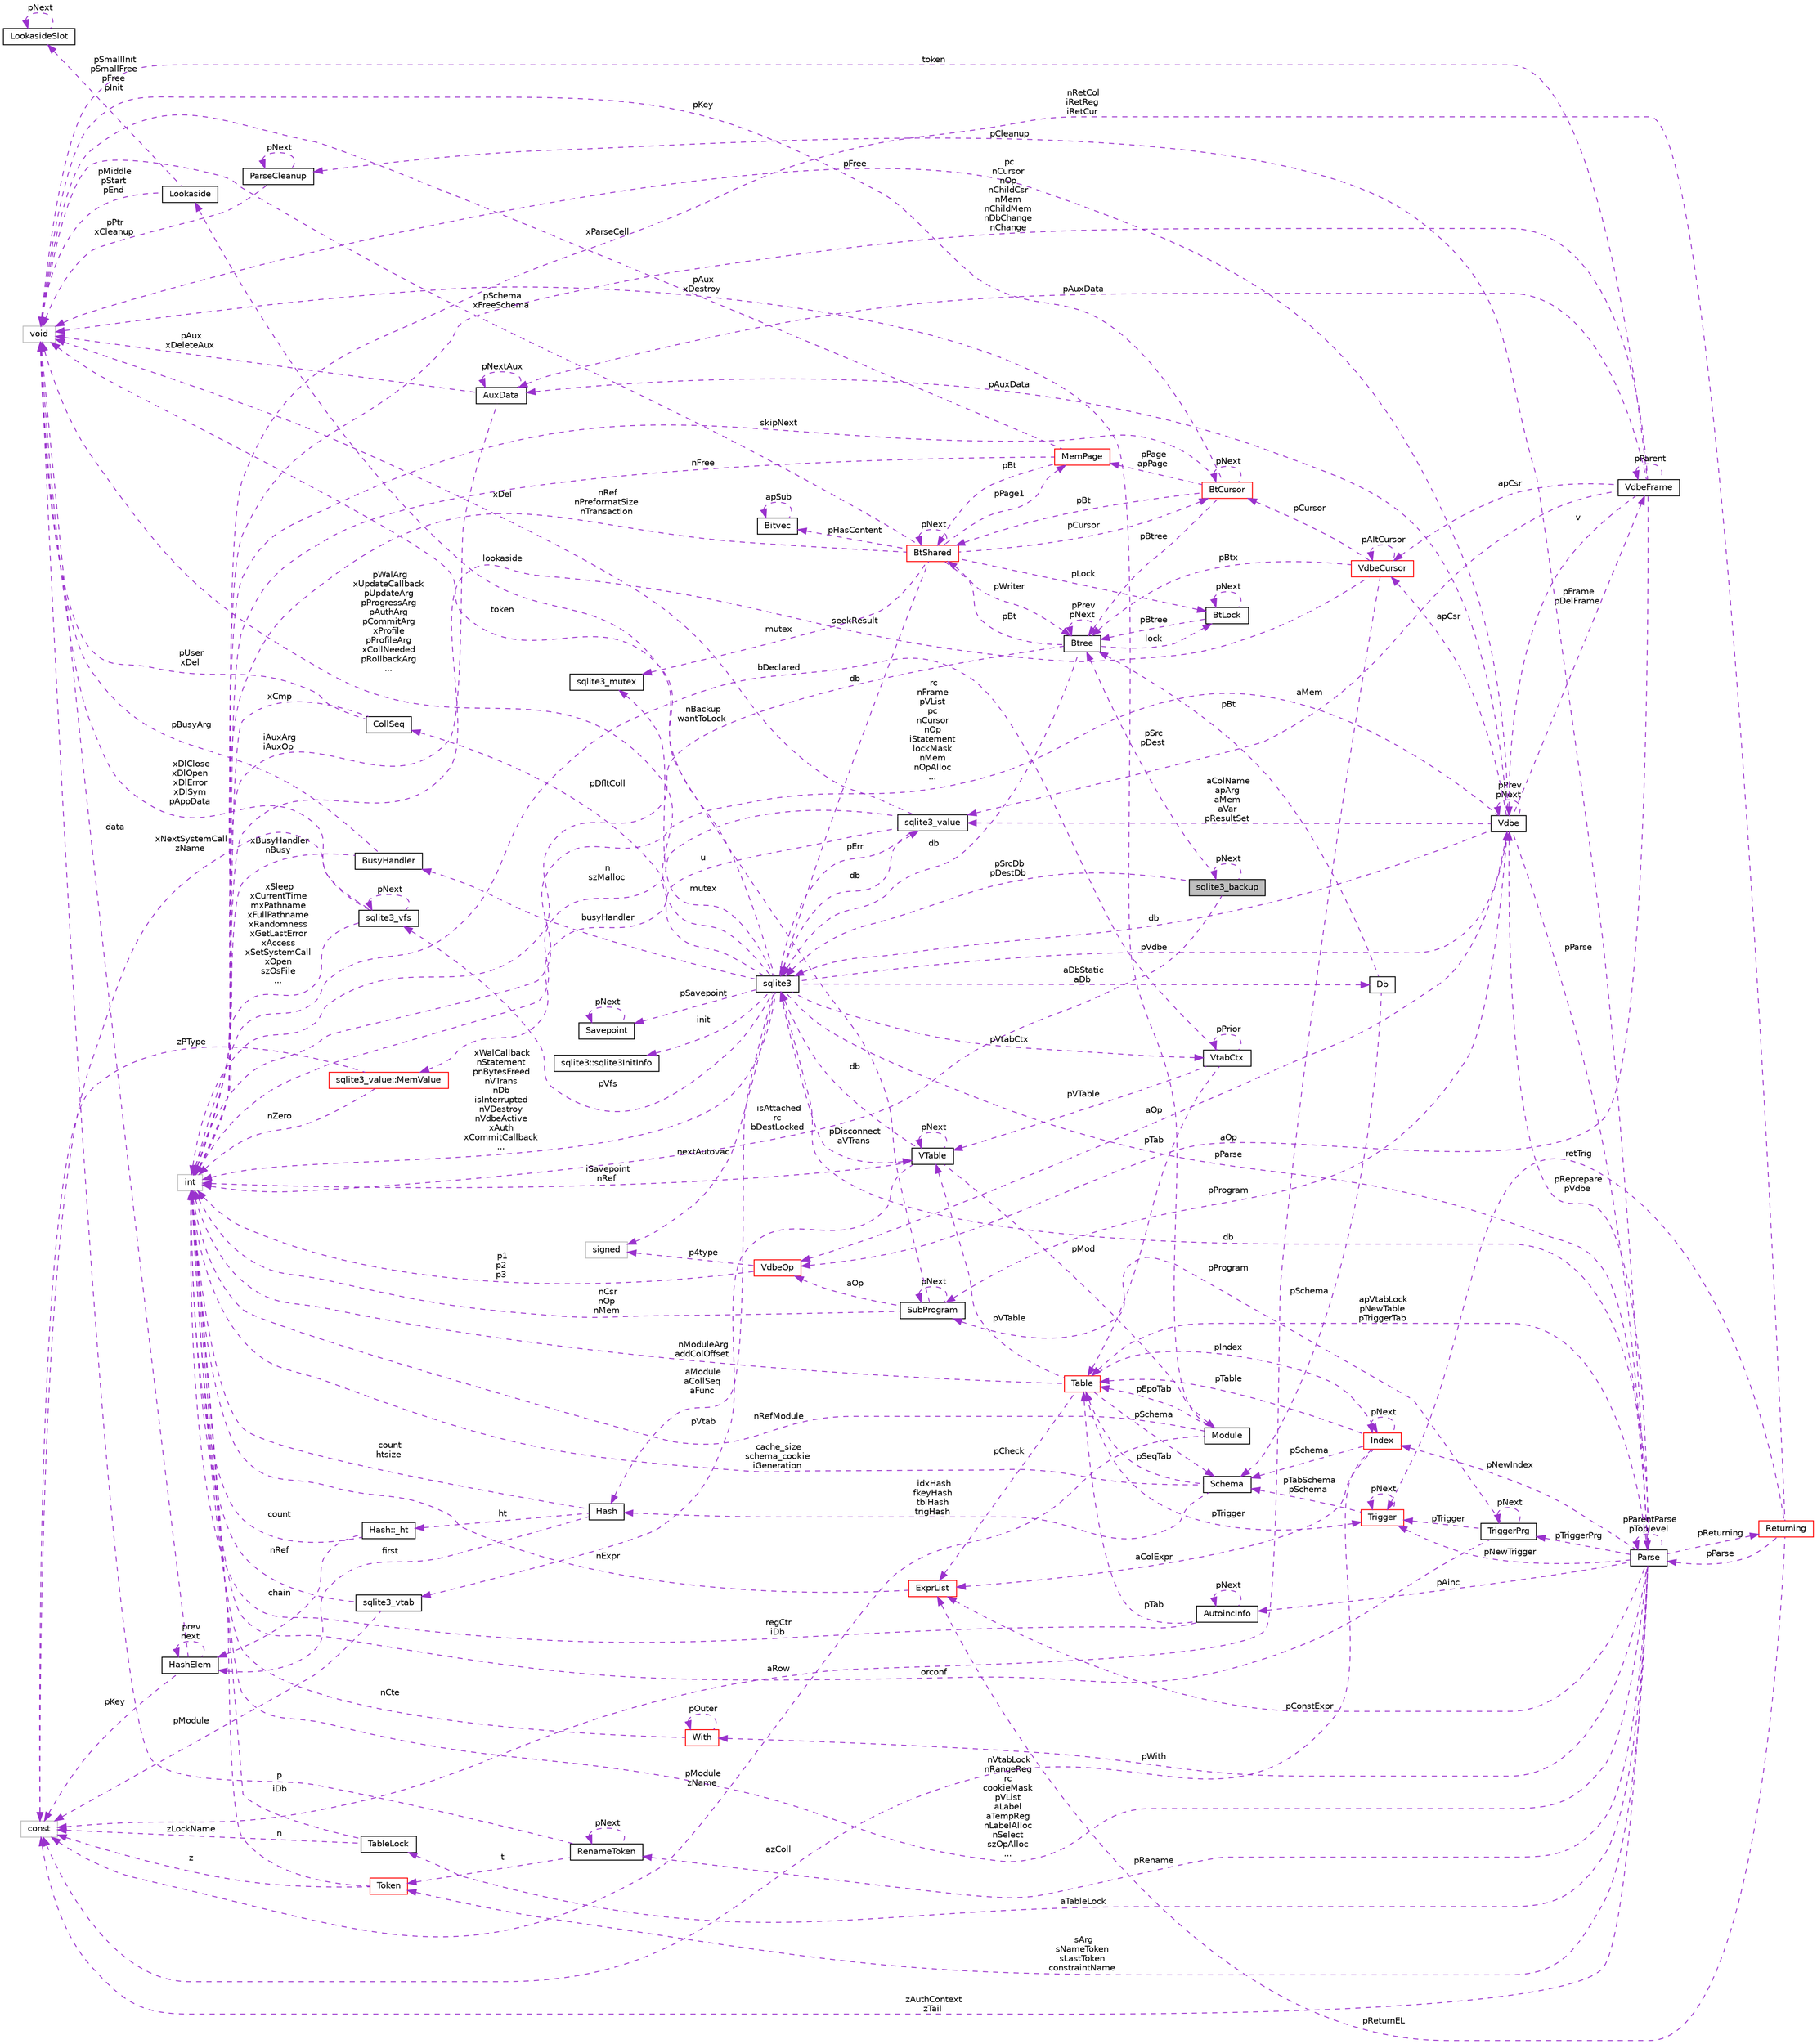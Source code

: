 digraph "sqlite3_backup"
{
 // LATEX_PDF_SIZE
  edge [fontname="Helvetica",fontsize="10",labelfontname="Helvetica",labelfontsize="10"];
  node [fontname="Helvetica",fontsize="10",shape=record];
  rankdir="LR";
  Node1 [label="sqlite3_backup",height=0.2,width=0.4,color="black", fillcolor="grey75", style="filled", fontcolor="black",tooltip=" "];
  Node1 -> Node1 [dir="back",color="darkorchid3",fontsize="10",style="dashed",label=" pNext" ,fontname="Helvetica"];
  Node2 -> Node1 [dir="back",color="darkorchid3",fontsize="10",style="dashed",label=" pSrcDb\npDestDb" ,fontname="Helvetica"];
  Node2 [label="sqlite3",height=0.2,width=0.4,color="black", fillcolor="white", style="filled",URL="$structsqlite3.html",tooltip=" "];
  Node3 -> Node2 [dir="back",color="darkorchid3",fontsize="10",style="dashed",label=" pVdbe" ,fontname="Helvetica"];
  Node3 [label="Vdbe",height=0.2,width=0.4,color="black", fillcolor="white", style="filled",URL="$structVdbe.html",tooltip=" "];
  Node3 -> Node3 [dir="back",color="darkorchid3",fontsize="10",style="dashed",label=" pPrev\npNext" ,fontname="Helvetica"];
  Node2 -> Node3 [dir="back",color="darkorchid3",fontsize="10",style="dashed",label=" db" ,fontname="Helvetica"];
  Node4 -> Node3 [dir="back",color="darkorchid3",fontsize="10",style="dashed",label=" pFree" ,fontname="Helvetica"];
  Node4 [label="void",height=0.2,width=0.4,color="grey75", fillcolor="white", style="filled",tooltip=" "];
  Node5 -> Node3 [dir="back",color="darkorchid3",fontsize="10",style="dashed",label=" aColName\napArg\naMem\naVar\npResultSet" ,fontname="Helvetica"];
  Node5 [label="sqlite3_value",height=0.2,width=0.4,color="black", fillcolor="white", style="filled",URL="$structsqlite3__value.html",tooltip=" "];
  Node2 -> Node5 [dir="back",color="darkorchid3",fontsize="10",style="dashed",label=" db" ,fontname="Helvetica"];
  Node4 -> Node5 [dir="back",color="darkorchid3",fontsize="10",style="dashed",label=" xDel" ,fontname="Helvetica"];
  Node6 -> Node5 [dir="back",color="darkorchid3",fontsize="10",style="dashed",label=" u" ,fontname="Helvetica"];
  Node6 [label="sqlite3_value::MemValue",height=0.2,width=0.4,color="red", fillcolor="white", style="filled",URL="$unionsqlite3__value_1_1MemValue.html",tooltip=" "];
  Node7 -> Node6 [dir="back",color="darkorchid3",fontsize="10",style="dashed",label=" nZero" ,fontname="Helvetica"];
  Node7 [label="int",height=0.2,width=0.4,color="grey75", fillcolor="white", style="filled",tooltip=" "];
  Node8 -> Node6 [dir="back",color="darkorchid3",fontsize="10",style="dashed",label=" zPType" ,fontname="Helvetica"];
  Node8 [label="const",height=0.2,width=0.4,color="grey75", fillcolor="white", style="filled",tooltip=" "];
  Node7 -> Node5 [dir="back",color="darkorchid3",fontsize="10",style="dashed",label=" n\nszMalloc" ,fontname="Helvetica"];
  Node11 -> Node3 [dir="back",color="darkorchid3",fontsize="10",style="dashed",label=" pFrame\npDelFrame" ,fontname="Helvetica"];
  Node11 [label="VdbeFrame",height=0.2,width=0.4,color="black", fillcolor="white", style="filled",URL="$structVdbeFrame.html",tooltip=" "];
  Node3 -> Node11 [dir="back",color="darkorchid3",fontsize="10",style="dashed",label=" v" ,fontname="Helvetica"];
  Node4 -> Node11 [dir="back",color="darkorchid3",fontsize="10",style="dashed",label=" token" ,fontname="Helvetica"];
  Node5 -> Node11 [dir="back",color="darkorchid3",fontsize="10",style="dashed",label=" aMem" ,fontname="Helvetica"];
  Node11 -> Node11 [dir="back",color="darkorchid3",fontsize="10",style="dashed",label=" pParent" ,fontname="Helvetica"];
  Node7 -> Node11 [dir="back",color="darkorchid3",fontsize="10",style="dashed",label=" pc\nnCursor\nnOp\nnChildCsr\nnMem\nnChildMem\nnDbChange\nnChange" ,fontname="Helvetica"];
  Node12 -> Node11 [dir="back",color="darkorchid3",fontsize="10",style="dashed",label=" pAuxData" ,fontname="Helvetica"];
  Node12 [label="AuxData",height=0.2,width=0.4,color="black", fillcolor="white", style="filled",URL="$structAuxData.html",tooltip=" "];
  Node4 -> Node12 [dir="back",color="darkorchid3",fontsize="10",style="dashed",label=" pAux\nxDeleteAux" ,fontname="Helvetica"];
  Node7 -> Node12 [dir="back",color="darkorchid3",fontsize="10",style="dashed",label=" iAuxArg\niAuxOp" ,fontname="Helvetica"];
  Node12 -> Node12 [dir="back",color="darkorchid3",fontsize="10",style="dashed",label=" pNextAux" ,fontname="Helvetica"];
  Node13 -> Node11 [dir="back",color="darkorchid3",fontsize="10",style="dashed",label=" apCsr" ,fontname="Helvetica"];
  Node13 [label="VdbeCursor",height=0.2,width=0.4,color="red", fillcolor="white", style="filled",URL="$structVdbeCursor.html",tooltip=" "];
  Node14 -> Node13 [dir="back",color="darkorchid3",fontsize="10",style="dashed",label=" pCursor" ,fontname="Helvetica"];
  Node14 [label="BtCursor",height=0.2,width=0.4,color="red", fillcolor="white", style="filled",URL="$structBtCursor.html",tooltip=" "];
  Node14 -> Node14 [dir="back",color="darkorchid3",fontsize="10",style="dashed",label=" pNext" ,fontname="Helvetica"];
  Node16 -> Node14 [dir="back",color="darkorchid3",fontsize="10",style="dashed",label=" pBt" ,fontname="Helvetica"];
  Node16 [label="BtShared",height=0.2,width=0.4,color="red", fillcolor="white", style="filled",URL="$structBtShared.html",tooltip=" "];
  Node14 -> Node16 [dir="back",color="darkorchid3",fontsize="10",style="dashed",label=" pCursor" ,fontname="Helvetica"];
  Node16 -> Node16 [dir="back",color="darkorchid3",fontsize="10",style="dashed",label=" pNext" ,fontname="Helvetica"];
  Node2 -> Node16 [dir="back",color="darkorchid3",fontsize="10",style="dashed",label=" db" ,fontname="Helvetica"];
  Node17 -> Node16 [dir="back",color="darkorchid3",fontsize="10",style="dashed",label=" pHasContent" ,fontname="Helvetica"];
  Node17 [label="Bitvec",height=0.2,width=0.4,color="black", fillcolor="white", style="filled",URL="$structBitvec.html",tooltip=" "];
  Node17 -> Node17 [dir="back",color="darkorchid3",fontsize="10",style="dashed",label=" apSub" ,fontname="Helvetica"];
  Node4 -> Node16 [dir="back",color="darkorchid3",fontsize="10",style="dashed",label=" pSchema\nxFreeSchema" ,fontname="Helvetica"];
  Node18 -> Node16 [dir="back",color="darkorchid3",fontsize="10",style="dashed",label=" mutex" ,fontname="Helvetica"];
  Node18 [label="sqlite3_mutex",height=0.2,width=0.4,color="black", fillcolor="white", style="filled",URL="$structsqlite3__mutex.html",tooltip=" "];
  Node19 -> Node16 [dir="back",color="darkorchid3",fontsize="10",style="dashed",label=" pLock" ,fontname="Helvetica"];
  Node19 [label="BtLock",height=0.2,width=0.4,color="black", fillcolor="white", style="filled",URL="$structBtLock.html",tooltip=" "];
  Node19 -> Node19 [dir="back",color="darkorchid3",fontsize="10",style="dashed",label=" pNext" ,fontname="Helvetica"];
  Node20 -> Node19 [dir="back",color="darkorchid3",fontsize="10",style="dashed",label=" pBtree" ,fontname="Helvetica"];
  Node20 [label="Btree",height=0.2,width=0.4,color="black", fillcolor="white", style="filled",URL="$structBtree.html",tooltip=" "];
  Node16 -> Node20 [dir="back",color="darkorchid3",fontsize="10",style="dashed",label=" pBt" ,fontname="Helvetica"];
  Node2 -> Node20 [dir="back",color="darkorchid3",fontsize="10",style="dashed",label=" db" ,fontname="Helvetica"];
  Node19 -> Node20 [dir="back",color="darkorchid3",fontsize="10",style="dashed",label=" lock" ,fontname="Helvetica"];
  Node7 -> Node20 [dir="back",color="darkorchid3",fontsize="10",style="dashed",label=" nBackup\nwantToLock" ,fontname="Helvetica"];
  Node20 -> Node20 [dir="back",color="darkorchid3",fontsize="10",style="dashed",label=" pPrev\npNext" ,fontname="Helvetica"];
  Node21 -> Node16 [dir="back",color="darkorchid3",fontsize="10",style="dashed",label=" pPage1" ,fontname="Helvetica"];
  Node21 [label="MemPage",height=0.2,width=0.4,color="red", fillcolor="white", style="filled",URL="$structMemPage.html",tooltip=" "];
  Node16 -> Node21 [dir="back",color="darkorchid3",fontsize="10",style="dashed",label=" pBt" ,fontname="Helvetica"];
  Node4 -> Node21 [dir="back",color="darkorchid3",fontsize="10",style="dashed",label=" xParseCell" ,fontname="Helvetica"];
  Node7 -> Node21 [dir="back",color="darkorchid3",fontsize="10",style="dashed",label=" nFree" ,fontname="Helvetica"];
  Node7 -> Node16 [dir="back",color="darkorchid3",fontsize="10",style="dashed",label=" nRef\nnPreformatSize\nnTransaction" ,fontname="Helvetica"];
  Node20 -> Node16 [dir="back",color="darkorchid3",fontsize="10",style="dashed",label=" pWriter" ,fontname="Helvetica"];
  Node4 -> Node14 [dir="back",color="darkorchid3",fontsize="10",style="dashed",label=" pKey" ,fontname="Helvetica"];
  Node21 -> Node14 [dir="back",color="darkorchid3",fontsize="10",style="dashed",label=" pPage\napPage" ,fontname="Helvetica"];
  Node7 -> Node14 [dir="back",color="darkorchid3",fontsize="10",style="dashed",label=" skipNext" ,fontname="Helvetica"];
  Node20 -> Node14 [dir="back",color="darkorchid3",fontsize="10",style="dashed",label=" pBtree" ,fontname="Helvetica"];
  Node7 -> Node13 [dir="back",color="darkorchid3",fontsize="10",style="dashed",label=" seekResult" ,fontname="Helvetica"];
  Node13 -> Node13 [dir="back",color="darkorchid3",fontsize="10",style="dashed",label=" pAltCursor" ,fontname="Helvetica"];
  Node20 -> Node13 [dir="back",color="darkorchid3",fontsize="10",style="dashed",label=" pBtx" ,fontname="Helvetica"];
  Node8 -> Node13 [dir="back",color="darkorchid3",fontsize="10",style="dashed",label=" aRow" ,fontname="Helvetica"];
  Node45 -> Node11 [dir="back",color="darkorchid3",fontsize="10",style="dashed",label=" aOp" ,fontname="Helvetica"];
  Node45 [label="VdbeOp",height=0.2,width=0.4,color="red", fillcolor="white", style="filled",URL="$structVdbeOp.html",tooltip=" "];
  Node7 -> Node45 [dir="back",color="darkorchid3",fontsize="10",style="dashed",label=" p1\np2\np3" ,fontname="Helvetica"];
  Node78 -> Node45 [dir="back",color="darkorchid3",fontsize="10",style="dashed",label=" p4type" ,fontname="Helvetica"];
  Node78 [label="signed",height=0.2,width=0.4,color="grey75", fillcolor="white", style="filled",tooltip=" "];
  Node7 -> Node3 [dir="back",color="darkorchid3",fontsize="10",style="dashed",label=" rc\nnFrame\npVList\npc\nnCursor\nnOp\niStatement\nlockMask\nnMem\nnOpAlloc\n..." ,fontname="Helvetica"];
  Node12 -> Node3 [dir="back",color="darkorchid3",fontsize="10",style="dashed",label=" pAuxData" ,fontname="Helvetica"];
  Node76 -> Node3 [dir="back",color="darkorchid3",fontsize="10",style="dashed",label=" pProgram" ,fontname="Helvetica"];
  Node76 [label="SubProgram",height=0.2,width=0.4,color="black", fillcolor="white", style="filled",URL="$structSubProgram.html",tooltip=" "];
  Node4 -> Node76 [dir="back",color="darkorchid3",fontsize="10",style="dashed",label=" token" ,fontname="Helvetica"];
  Node7 -> Node76 [dir="back",color="darkorchid3",fontsize="10",style="dashed",label=" nCsr\nnOp\nnMem" ,fontname="Helvetica"];
  Node76 -> Node76 [dir="back",color="darkorchid3",fontsize="10",style="dashed",label=" pNext" ,fontname="Helvetica"];
  Node45 -> Node76 [dir="back",color="darkorchid3",fontsize="10",style="dashed",label=" aOp" ,fontname="Helvetica"];
  Node13 -> Node3 [dir="back",color="darkorchid3",fontsize="10",style="dashed",label=" apCsr" ,fontname="Helvetica"];
  Node79 -> Node3 [dir="back",color="darkorchid3",fontsize="10",style="dashed",label=" pParse" ,fontname="Helvetica"];
  Node79 [label="Parse",height=0.2,width=0.4,color="black", fillcolor="white", style="filled",URL="$structParse.html",tooltip=" "];
  Node3 -> Node79 [dir="back",color="darkorchid3",fontsize="10",style="dashed",label=" pReprepare\npVdbe" ,fontname="Helvetica"];
  Node2 -> Node79 [dir="back",color="darkorchid3",fontsize="10",style="dashed",label=" db" ,fontname="Helvetica"];
  Node80 -> Node79 [dir="back",color="darkorchid3",fontsize="10",style="dashed",label=" pCleanup" ,fontname="Helvetica"];
  Node80 [label="ParseCleanup",height=0.2,width=0.4,color="black", fillcolor="white", style="filled",URL="$structParseCleanup.html",tooltip=" "];
  Node80 -> Node80 [dir="back",color="darkorchid3",fontsize="10",style="dashed",label=" pNext" ,fontname="Helvetica"];
  Node4 -> Node80 [dir="back",color="darkorchid3",fontsize="10",style="dashed",label=" pPtr\nxCleanup" ,fontname="Helvetica"];
  Node81 -> Node79 [dir="back",color="darkorchid3",fontsize="10",style="dashed",label=" aTableLock" ,fontname="Helvetica"];
  Node81 [label="TableLock",height=0.2,width=0.4,color="black", fillcolor="white", style="filled",URL="$structTableLock.html",tooltip=" "];
  Node7 -> Node81 [dir="back",color="darkorchid3",fontsize="10",style="dashed",label=" iDb" ,fontname="Helvetica"];
  Node8 -> Node81 [dir="back",color="darkorchid3",fontsize="10",style="dashed",label=" zLockName" ,fontname="Helvetica"];
  Node82 -> Node79 [dir="back",color="darkorchid3",fontsize="10",style="dashed",label=" sArg\nsNameToken\nsLastToken\nconstraintName" ,fontname="Helvetica"];
  Node82 [label="Token",height=0.2,width=0.4,color="red", fillcolor="white", style="filled",URL="$classToken.html",tooltip=" "];
  Node7 -> Node82 [dir="back",color="darkorchid3",fontsize="10",style="dashed",label=" n" ,fontname="Helvetica"];
  Node8 -> Node82 [dir="back",color="darkorchid3",fontsize="10",style="dashed",label=" z" ,fontname="Helvetica"];
  Node62 -> Node79 [dir="back",color="darkorchid3",fontsize="10",style="dashed",label=" pWith" ,fontname="Helvetica"];
  Node62 [label="With",height=0.2,width=0.4,color="red", fillcolor="white", style="filled",URL="$structWith.html",tooltip=" "];
  Node62 -> Node62 [dir="back",color="darkorchid3",fontsize="10",style="dashed",label=" pOuter" ,fontname="Helvetica"];
  Node7 -> Node62 [dir="back",color="darkorchid3",fontsize="10",style="dashed",label=" nCte" ,fontname="Helvetica"];
  Node7 -> Node79 [dir="back",color="darkorchid3",fontsize="10",style="dashed",label=" nVtabLock\nnRangeReg\nrc\ncookieMask\npVList\naLabel\naTempReg\nnLabelAlloc\nnSelect\nszOpAlloc\n..." ,fontname="Helvetica"];
  Node49 -> Node79 [dir="back",color="darkorchid3",fontsize="10",style="dashed",label=" apVtabLock\npNewTable\npTriggerTab" ,fontname="Helvetica"];
  Node49 [label="Table",height=0.2,width=0.4,color="red", fillcolor="white", style="filled",URL="$structTable.html",tooltip=" "];
  Node50 -> Node49 [dir="back",color="darkorchid3",fontsize="10",style="dashed",label=" pSchema" ,fontname="Helvetica"];
  Node50 [label="Schema",height=0.2,width=0.4,color="black", fillcolor="white", style="filled",URL="$structSchema.html",tooltip=" "];
  Node7 -> Node50 [dir="back",color="darkorchid3",fontsize="10",style="dashed",label=" cache_size\nschema_cookie\niGeneration" ,fontname="Helvetica"];
  Node49 -> Node50 [dir="back",color="darkorchid3",fontsize="10",style="dashed",label=" pSeqTab" ,fontname="Helvetica"];
  Node51 -> Node50 [dir="back",color="darkorchid3",fontsize="10",style="dashed",label=" idxHash\nfkeyHash\ntblHash\ntrigHash" ,fontname="Helvetica"];
  Node51 [label="Hash",height=0.2,width=0.4,color="black", fillcolor="white", style="filled",URL="$structHash.html",tooltip=" "];
  Node52 -> Node51 [dir="back",color="darkorchid3",fontsize="10",style="dashed",label=" ht" ,fontname="Helvetica"];
  Node52 [label="Hash::_ht",height=0.2,width=0.4,color="black", fillcolor="white", style="filled",URL="$structHash_1_1__ht.html",tooltip=" "];
  Node7 -> Node52 [dir="back",color="darkorchid3",fontsize="10",style="dashed",label=" count" ,fontname="Helvetica"];
  Node53 -> Node52 [dir="back",color="darkorchid3",fontsize="10",style="dashed",label=" chain" ,fontname="Helvetica"];
  Node53 [label="HashElem",height=0.2,width=0.4,color="black", fillcolor="white", style="filled",URL="$structHashElem.html",tooltip=" "];
  Node4 -> Node53 [dir="back",color="darkorchid3",fontsize="10",style="dashed",label=" data" ,fontname="Helvetica"];
  Node53 -> Node53 [dir="back",color="darkorchid3",fontsize="10",style="dashed",label=" prev\nnext" ,fontname="Helvetica"];
  Node8 -> Node53 [dir="back",color="darkorchid3",fontsize="10",style="dashed",label=" pKey" ,fontname="Helvetica"];
  Node7 -> Node51 [dir="back",color="darkorchid3",fontsize="10",style="dashed",label=" count\nhtsize" ,fontname="Helvetica"];
  Node53 -> Node51 [dir="back",color="darkorchid3",fontsize="10",style="dashed",label=" first" ,fontname="Helvetica"];
  Node47 -> Node49 [dir="back",color="darkorchid3",fontsize="10",style="dashed",label=" pVTable" ,fontname="Helvetica"];
  Node47 [label="VTable",height=0.2,width=0.4,color="black", fillcolor="white", style="filled",URL="$structVTable.html",tooltip=" "];
  Node2 -> Node47 [dir="back",color="darkorchid3",fontsize="10",style="dashed",label=" db" ,fontname="Helvetica"];
  Node47 -> Node47 [dir="back",color="darkorchid3",fontsize="10",style="dashed",label=" pNext" ,fontname="Helvetica"];
  Node7 -> Node47 [dir="back",color="darkorchid3",fontsize="10",style="dashed",label=" iSavepoint\nnRef" ,fontname="Helvetica"];
  Node48 -> Node47 [dir="back",color="darkorchid3",fontsize="10",style="dashed",label=" pMod" ,fontname="Helvetica"];
  Node48 [label="Module",height=0.2,width=0.4,color="black", fillcolor="white", style="filled",URL="$structModule.html",tooltip=" "];
  Node4 -> Node48 [dir="back",color="darkorchid3",fontsize="10",style="dashed",label=" pAux\nxDestroy" ,fontname="Helvetica"];
  Node7 -> Node48 [dir="back",color="darkorchid3",fontsize="10",style="dashed",label=" nRefModule" ,fontname="Helvetica"];
  Node49 -> Node48 [dir="back",color="darkorchid3",fontsize="10",style="dashed",label=" pEpoTab" ,fontname="Helvetica"];
  Node8 -> Node48 [dir="back",color="darkorchid3",fontsize="10",style="dashed",label=" pModule\nzName" ,fontname="Helvetica"];
  Node34 -> Node47 [dir="back",color="darkorchid3",fontsize="10",style="dashed",label=" pVtab" ,fontname="Helvetica"];
  Node34 [label="sqlite3_vtab",height=0.2,width=0.4,color="black", fillcolor="white", style="filled",URL="$structsqlite3__vtab.html",tooltip=" "];
  Node7 -> Node34 [dir="back",color="darkorchid3",fontsize="10",style="dashed",label=" nRef" ,fontname="Helvetica"];
  Node8 -> Node34 [dir="back",color="darkorchid3",fontsize="10",style="dashed",label=" pModule" ,fontname="Helvetica"];
  Node7 -> Node49 [dir="back",color="darkorchid3",fontsize="10",style="dashed",label=" nModuleArg\naddColOffset" ,fontname="Helvetica"];
  Node73 -> Node49 [dir="back",color="darkorchid3",fontsize="10",style="dashed",label=" pTrigger" ,fontname="Helvetica"];
  Node73 [label="Trigger",height=0.2,width=0.4,color="red", fillcolor="white", style="filled",URL="$structTrigger.html",tooltip=" "];
  Node50 -> Node73 [dir="back",color="darkorchid3",fontsize="10",style="dashed",label=" pTabSchema\npSchema" ,fontname="Helvetica"];
  Node73 -> Node73 [dir="back",color="darkorchid3",fontsize="10",style="dashed",label=" pNext" ,fontname="Helvetica"];
  Node59 -> Node49 [dir="back",color="darkorchid3",fontsize="10",style="dashed",label=" pCheck" ,fontname="Helvetica"];
  Node59 [label="ExprList",height=0.2,width=0.4,color="red", fillcolor="white", style="filled",URL="$structExprList.html",tooltip=" "];
  Node7 -> Node59 [dir="back",color="darkorchid3",fontsize="10",style="dashed",label=" nExpr" ,fontname="Helvetica"];
  Node69 -> Node49 [dir="back",color="darkorchid3",fontsize="10",style="dashed",label=" pIndex" ,fontname="Helvetica"];
  Node69 [label="Index",height=0.2,width=0.4,color="red", fillcolor="white", style="filled",URL="$structIndex.html",tooltip=" "];
  Node50 -> Node69 [dir="back",color="darkorchid3",fontsize="10",style="dashed",label=" pSchema" ,fontname="Helvetica"];
  Node49 -> Node69 [dir="back",color="darkorchid3",fontsize="10",style="dashed",label=" pTable" ,fontname="Helvetica"];
  Node59 -> Node69 [dir="back",color="darkorchid3",fontsize="10",style="dashed",label=" aColExpr" ,fontname="Helvetica"];
  Node8 -> Node69 [dir="back",color="darkorchid3",fontsize="10",style="dashed",label=" azColl" ,fontname="Helvetica"];
  Node69 -> Node69 [dir="back",color="darkorchid3",fontsize="10",style="dashed",label=" pNext" ,fontname="Helvetica"];
  Node73 -> Node79 [dir="back",color="darkorchid3",fontsize="10",style="dashed",label=" pNewTrigger" ,fontname="Helvetica"];
  Node96 -> Node79 [dir="back",color="darkorchid3",fontsize="10",style="dashed",label=" pTriggerPrg" ,fontname="Helvetica"];
  Node96 [label="TriggerPrg",height=0.2,width=0.4,color="black", fillcolor="white", style="filled",URL="$structTriggerPrg.html",tooltip=" "];
  Node7 -> Node96 [dir="back",color="darkorchid3",fontsize="10",style="dashed",label=" orconf" ,fontname="Helvetica"];
  Node76 -> Node96 [dir="back",color="darkorchid3",fontsize="10",style="dashed",label=" pProgram" ,fontname="Helvetica"];
  Node73 -> Node96 [dir="back",color="darkorchid3",fontsize="10",style="dashed",label=" pTrigger" ,fontname="Helvetica"];
  Node96 -> Node96 [dir="back",color="darkorchid3",fontsize="10",style="dashed",label=" pNext" ,fontname="Helvetica"];
  Node97 -> Node79 [dir="back",color="darkorchid3",fontsize="10",style="dashed",label=" pRename" ,fontname="Helvetica"];
  Node97 [label="RenameToken",height=0.2,width=0.4,color="black", fillcolor="white", style="filled",URL="$structRenameToken.html",tooltip=" "];
  Node82 -> Node97 [dir="back",color="darkorchid3",fontsize="10",style="dashed",label=" t" ,fontname="Helvetica"];
  Node4 -> Node97 [dir="back",color="darkorchid3",fontsize="10",style="dashed",label=" p" ,fontname="Helvetica"];
  Node97 -> Node97 [dir="back",color="darkorchid3",fontsize="10",style="dashed",label=" pNext" ,fontname="Helvetica"];
  Node69 -> Node79 [dir="back",color="darkorchid3",fontsize="10",style="dashed",label=" pNewIndex" ,fontname="Helvetica"];
  Node8 -> Node79 [dir="back",color="darkorchid3",fontsize="10",style="dashed",label=" zAuthContext\nzTail" ,fontname="Helvetica"];
  Node98 -> Node79 [dir="back",color="darkorchid3",fontsize="10",style="dashed",label=" pReturning" ,fontname="Helvetica"];
  Node98 [label="Returning",height=0.2,width=0.4,color="red", fillcolor="white", style="filled",URL="$structReturning.html",tooltip=" "];
  Node7 -> Node98 [dir="back",color="darkorchid3",fontsize="10",style="dashed",label=" nRetCol\niRetReg\niRetCur" ,fontname="Helvetica"];
  Node73 -> Node98 [dir="back",color="darkorchid3",fontsize="10",style="dashed",label=" retTrig" ,fontname="Helvetica"];
  Node59 -> Node98 [dir="back",color="darkorchid3",fontsize="10",style="dashed",label=" pReturnEL" ,fontname="Helvetica"];
  Node79 -> Node98 [dir="back",color="darkorchid3",fontsize="10",style="dashed",label=" pParse" ,fontname="Helvetica"];
  Node99 -> Node79 [dir="back",color="darkorchid3",fontsize="10",style="dashed",label=" pAinc" ,fontname="Helvetica"];
  Node99 [label="AutoincInfo",height=0.2,width=0.4,color="black", fillcolor="white", style="filled",URL="$structAutoincInfo.html",tooltip=" "];
  Node7 -> Node99 [dir="back",color="darkorchid3",fontsize="10",style="dashed",label=" regCtr\niDb" ,fontname="Helvetica"];
  Node49 -> Node99 [dir="back",color="darkorchid3",fontsize="10",style="dashed",label=" pTab" ,fontname="Helvetica"];
  Node99 -> Node99 [dir="back",color="darkorchid3",fontsize="10",style="dashed",label=" pNext" ,fontname="Helvetica"];
  Node59 -> Node79 [dir="back",color="darkorchid3",fontsize="10",style="dashed",label=" pConstExpr" ,fontname="Helvetica"];
  Node79 -> Node79 [dir="back",color="darkorchid3",fontsize="10",style="dashed",label=" pParentParse\npToplevel" ,fontname="Helvetica"];
  Node45 -> Node3 [dir="back",color="darkorchid3",fontsize="10",style="dashed",label=" aOp" ,fontname="Helvetica"];
  Node100 -> Node2 [dir="back",color="darkorchid3",fontsize="10",style="dashed",label=" pSavepoint" ,fontname="Helvetica"];
  Node100 [label="Savepoint",height=0.2,width=0.4,color="black", fillcolor="white", style="filled",URL="$structSavepoint.html",tooltip=" "];
  Node100 -> Node100 [dir="back",color="darkorchid3",fontsize="10",style="dashed",label=" pNext" ,fontname="Helvetica"];
  Node4 -> Node2 [dir="back",color="darkorchid3",fontsize="10",style="dashed",label=" pWalArg\nxUpdateCallback\npUpdateArg\npProgressArg\npAuthArg\npCommitArg\nxProfile\npProfileArg\nxCollNeeded\npRollbackArg\n..." ,fontname="Helvetica"];
  Node101 -> Node2 [dir="back",color="darkorchid3",fontsize="10",style="dashed",label=" lookaside" ,fontname="Helvetica"];
  Node101 [label="Lookaside",height=0.2,width=0.4,color="black", fillcolor="white", style="filled",URL="$structLookaside.html",tooltip=" "];
  Node4 -> Node101 [dir="back",color="darkorchid3",fontsize="10",style="dashed",label=" pMiddle\npStart\npEnd" ,fontname="Helvetica"];
  Node102 -> Node101 [dir="back",color="darkorchid3",fontsize="10",style="dashed",label=" pSmallInit\npSmallFree\npFree\npInit" ,fontname="Helvetica"];
  Node102 [label="LookasideSlot",height=0.2,width=0.4,color="black", fillcolor="white", style="filled",URL="$structLookasideSlot.html",tooltip=" "];
  Node102 -> Node102 [dir="back",color="darkorchid3",fontsize="10",style="dashed",label=" pNext" ,fontname="Helvetica"];
  Node5 -> Node2 [dir="back",color="darkorchid3",fontsize="10",style="dashed",label=" pErr" ,fontname="Helvetica"];
  Node18 -> Node2 [dir="back",color="darkorchid3",fontsize="10",style="dashed",label=" mutex" ,fontname="Helvetica"];
  Node27 -> Node2 [dir="back",color="darkorchid3",fontsize="10",style="dashed",label=" pVfs" ,fontname="Helvetica"];
  Node27 [label="sqlite3_vfs",height=0.2,width=0.4,color="black", fillcolor="white", style="filled",URL="$structsqlite3__vfs.html",tooltip=" "];
  Node4 -> Node27 [dir="back",color="darkorchid3",fontsize="10",style="dashed",label=" xDlClose\nxDlOpen\nxDlError\nxDlSym\npAppData" ,fontname="Helvetica"];
  Node27 -> Node27 [dir="back",color="darkorchid3",fontsize="10",style="dashed",label=" pNext" ,fontname="Helvetica"];
  Node7 -> Node27 [dir="back",color="darkorchid3",fontsize="10",style="dashed",label=" xSleep\nxCurrentTime\nmxPathname\nxFullPathname\nxRandomness\nxGetLastError\nxAccess\nxSetSystemCall\nxOpen\nszOsFile\n..." ,fontname="Helvetica"];
  Node8 -> Node27 [dir="back",color="darkorchid3",fontsize="10",style="dashed",label=" xNextSystemCall\nzName" ,fontname="Helvetica"];
  Node103 -> Node2 [dir="back",color="darkorchid3",fontsize="10",style="dashed",label=" init" ,fontname="Helvetica"];
  Node103 [label="sqlite3::sqlite3InitInfo",height=0.2,width=0.4,color="black", fillcolor="white", style="filled",URL="$structsqlite3_1_1sqlite3InitInfo.html",tooltip=" "];
  Node104 -> Node2 [dir="back",color="darkorchid3",fontsize="10",style="dashed",label=" busyHandler" ,fontname="Helvetica"];
  Node104 [label="BusyHandler",height=0.2,width=0.4,color="black", fillcolor="white", style="filled",URL="$structBusyHandler.html",tooltip=" "];
  Node4 -> Node104 [dir="back",color="darkorchid3",fontsize="10",style="dashed",label=" pBusyArg" ,fontname="Helvetica"];
  Node7 -> Node104 [dir="back",color="darkorchid3",fontsize="10",style="dashed",label=" xBusyHandler\nnBusy" ,fontname="Helvetica"];
  Node105 -> Node2 [dir="back",color="darkorchid3",fontsize="10",style="dashed",label=" pVtabCtx" ,fontname="Helvetica"];
  Node105 [label="VtabCtx",height=0.2,width=0.4,color="black", fillcolor="white", style="filled",URL="$structVtabCtx.html",tooltip=" "];
  Node105 -> Node105 [dir="back",color="darkorchid3",fontsize="10",style="dashed",label=" pPrior" ,fontname="Helvetica"];
  Node7 -> Node105 [dir="back",color="darkorchid3",fontsize="10",style="dashed",label=" bDeclared" ,fontname="Helvetica"];
  Node47 -> Node105 [dir="back",color="darkorchid3",fontsize="10",style="dashed",label=" pVTable" ,fontname="Helvetica"];
  Node49 -> Node105 [dir="back",color="darkorchid3",fontsize="10",style="dashed",label=" pTab" ,fontname="Helvetica"];
  Node32 -> Node2 [dir="back",color="darkorchid3",fontsize="10",style="dashed",label=" pDfltColl" ,fontname="Helvetica"];
  Node32 [label="CollSeq",height=0.2,width=0.4,color="black", fillcolor="white", style="filled",URL="$structCollSeq.html",tooltip=" "];
  Node4 -> Node32 [dir="back",color="darkorchid3",fontsize="10",style="dashed",label=" pUser\nxDel" ,fontname="Helvetica"];
  Node7 -> Node32 [dir="back",color="darkorchid3",fontsize="10",style="dashed",label=" xCmp" ,fontname="Helvetica"];
  Node47 -> Node2 [dir="back",color="darkorchid3",fontsize="10",style="dashed",label=" pDisconnect\naVTrans" ,fontname="Helvetica"];
  Node7 -> Node2 [dir="back",color="darkorchid3",fontsize="10",style="dashed",label=" xWalCallback\nnStatement\npnBytesFreed\nnVTrans\nnDb\nisInterrupted\nnVDestroy\nnVdbeActive\nxAuth\nxCommitCallback\n..." ,fontname="Helvetica"];
  Node78 -> Node2 [dir="back",color="darkorchid3",fontsize="10",style="dashed",label=" nextAutovac" ,fontname="Helvetica"];
  Node106 -> Node2 [dir="back",color="darkorchid3",fontsize="10",style="dashed",label=" aDbStatic\naDb" ,fontname="Helvetica"];
  Node106 [label="Db",height=0.2,width=0.4,color="black", fillcolor="white", style="filled",URL="$structDb.html",tooltip=" "];
  Node50 -> Node106 [dir="back",color="darkorchid3",fontsize="10",style="dashed",label=" pSchema" ,fontname="Helvetica"];
  Node20 -> Node106 [dir="back",color="darkorchid3",fontsize="10",style="dashed",label=" pBt" ,fontname="Helvetica"];
  Node51 -> Node2 [dir="back",color="darkorchid3",fontsize="10",style="dashed",label=" aModule\naCollSeq\naFunc" ,fontname="Helvetica"];
  Node79 -> Node2 [dir="back",color="darkorchid3",fontsize="10",style="dashed",label=" pParse" ,fontname="Helvetica"];
  Node7 -> Node1 [dir="back",color="darkorchid3",fontsize="10",style="dashed",label=" isAttached\nrc\nbDestLocked" ,fontname="Helvetica"];
  Node20 -> Node1 [dir="back",color="darkorchid3",fontsize="10",style="dashed",label=" pSrc\npDest" ,fontname="Helvetica"];
}
